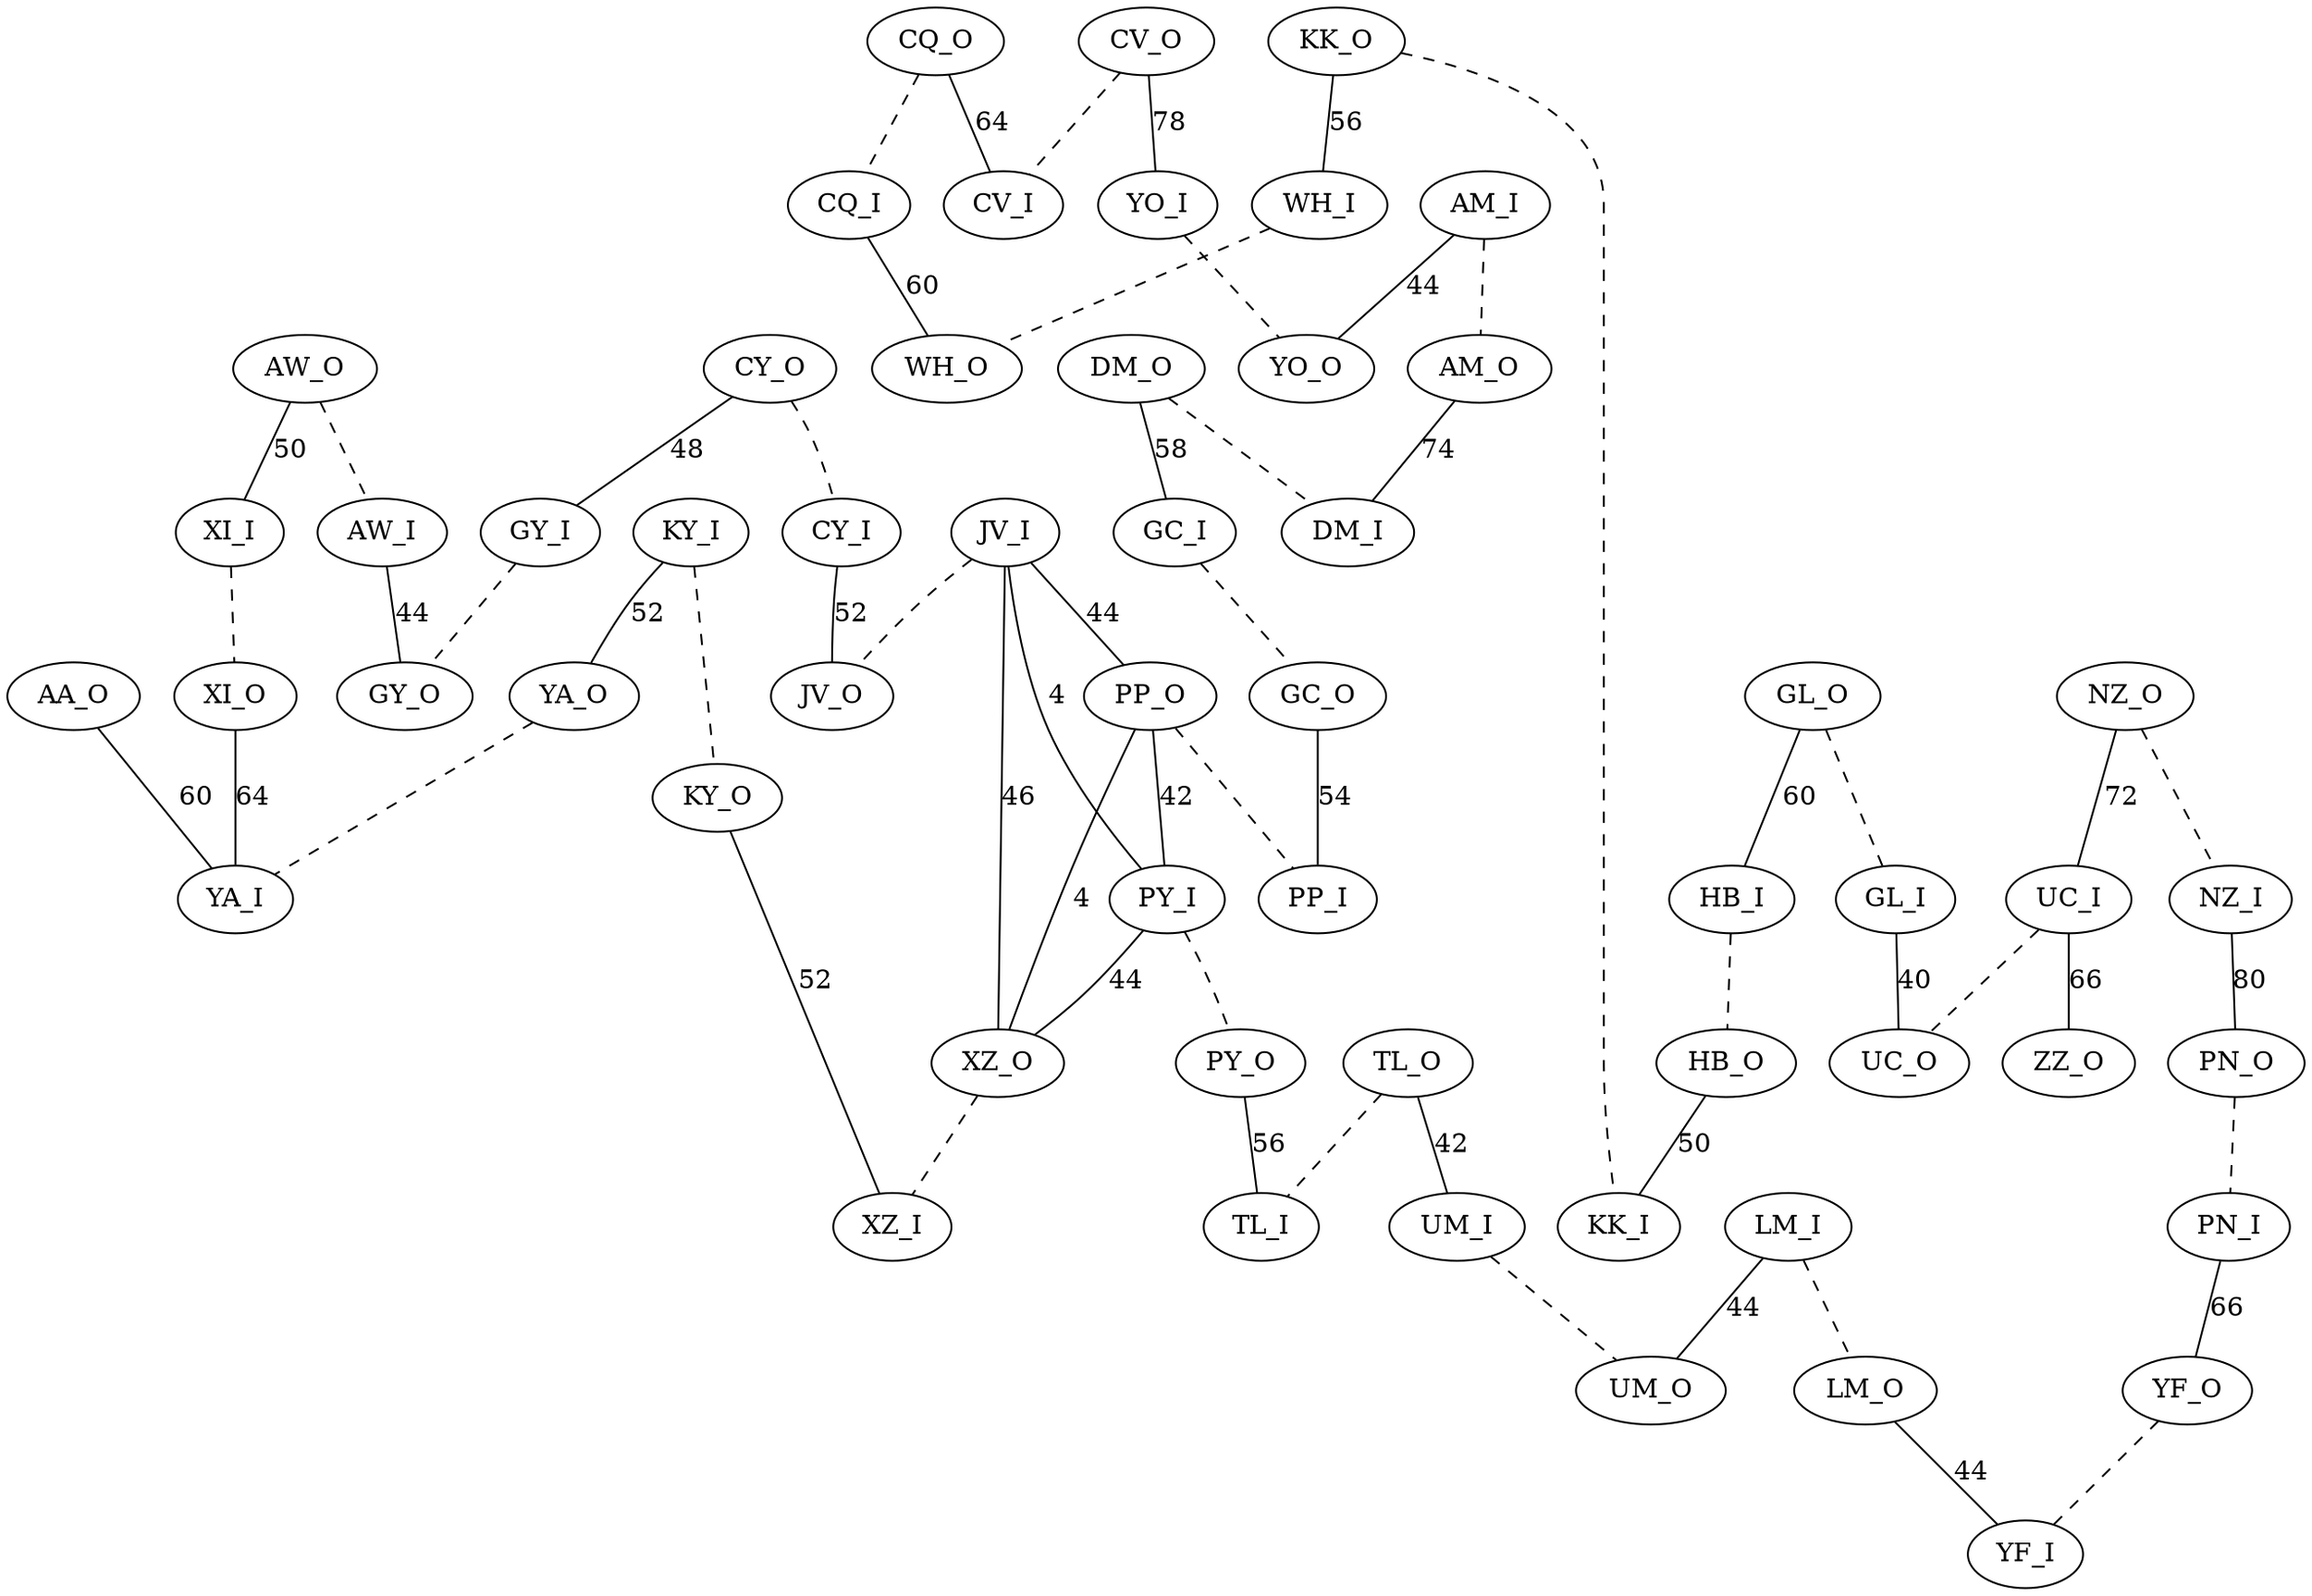 graph Maze {
# AA_O -- XI_O [ label = "6" style = "solid"];
AA_O -- YA_I [ label = "60" style = "solid"];
AM_I -- AM_O [ label = "" style = "dashed"];
AM_I -- YO_O [ label = "44" style = "solid"];
AM_O -- DM_I [ label = "74" style = "solid"];
AW_O -- AW_I [ label = "" style = "dashed"];
AW_O -- XI_I [ label = "50" style = "solid"];
AW_I -- GY_O [ label = "44" style = "solid"];
CQ_O -- CQ_I [ label = "" style = "dashed"];
CQ_O -- CV_I [ label = "64" style = "solid"];
CQ_I -- WH_O [ label = "60" style = "solid"];
CV_O -- CV_I [ label = "" style = "dashed"];
CV_O -- YO_I [ label = "78" style = "solid"];
CY_O -- CY_I [ label = "" style = "dashed"];
CY_O -- GY_I [ label = "48" style = "solid"];
CY_I -- JV_O [ label = "52" style = "solid"];
DM_O -- DM_I [ label = "" style = "dashed"];
DM_O -- GC_I [ label = "58" style = "solid"];
GC_I -- GC_O [ label = "" style = "dashed"];
GC_O -- PP_I [ label = "54" style = "solid"];
GL_O -- GL_I [ label = "" style = "dashed"];
GL_O -- HB_I [ label = "60" style = "solid"];
GL_I -- UC_O [ label = "40" style = "solid"];
GY_I -- GY_O [ label = "" style = "dashed"];
HB_I -- HB_O [ label = "" style = "dashed"];
HB_O -- KK_I [ label = "50" style = "solid"];
JV_I -- JV_O [ label = "" style = "dashed"];
JV_I -- PP_O [ label = "44" style = "solid"];
JV_I -- PY_I [ label = "4" style = "solid"];
JV_I -- XZ_O [ label = "46" style = "solid"];
KK_O -- KK_I [ label = "" style = "dashed"];
KK_O -- WH_I [ label = "56" style = "solid"];
KY_I -- KY_O [ label = "" style = "dashed"];
KY_I -- YA_O [ label = "52" style = "solid"];
KY_O -- XZ_I [ label = "52" style = "solid"];
LM_I -- LM_O [ label = "" style = "dashed"];
LM_I -- UM_O [ label = "44" style = "solid"];
LM_O -- YF_I [ label = "44" style = "solid"];
NZ_O -- NZ_I [ label = "" style = "dashed"];
NZ_O -- UC_I [ label = "72" style = "solid"];
# NZ_O -- ZZ_O [ label = "8" style = "solid"];
NZ_I -- PN_O [ label = "80" style = "solid"];
PN_O -- PN_I [ label = "" style = "dashed"];
PN_I -- YF_O [ label = "66" style = "solid"];
PP_O -- PP_I [ label = "" style = "dashed"];
PP_O -- PY_I [ label = "42" style = "solid"];
PP_O -- XZ_O [ label = "4" style = "solid"];
PY_I -- PY_O [ label = "" style = "dashed"];
PY_I -- XZ_O [ label = "44" style = "solid"];
PY_O -- TL_I [ label = "56" style = "solid"];
TL_O -- TL_I [ label = "" style = "dashed"];
TL_O -- UM_I [ label = "42" style = "solid"];
UC_I -- UC_O [ label = "" style = "dashed"];
UC_I -- ZZ_O [ label = "66" style = "solid"];
UM_I -- UM_O [ label = "" style = "dashed"];
WH_I -- WH_O [ label = "" style = "dashed"];
XI_I -- XI_O [ label = "" style = "dashed"];
XI_O -- YA_I [ label = "64" style = "solid"];
XZ_O -- XZ_I [ label = "" style = "dashed"];
YA_O -- YA_I [ label = "" style = "dashed"];
YF_O -- YF_I [ label = "" style = "dashed"];
YO_I -- YO_O [ label = "" style = "dashed"];

}

